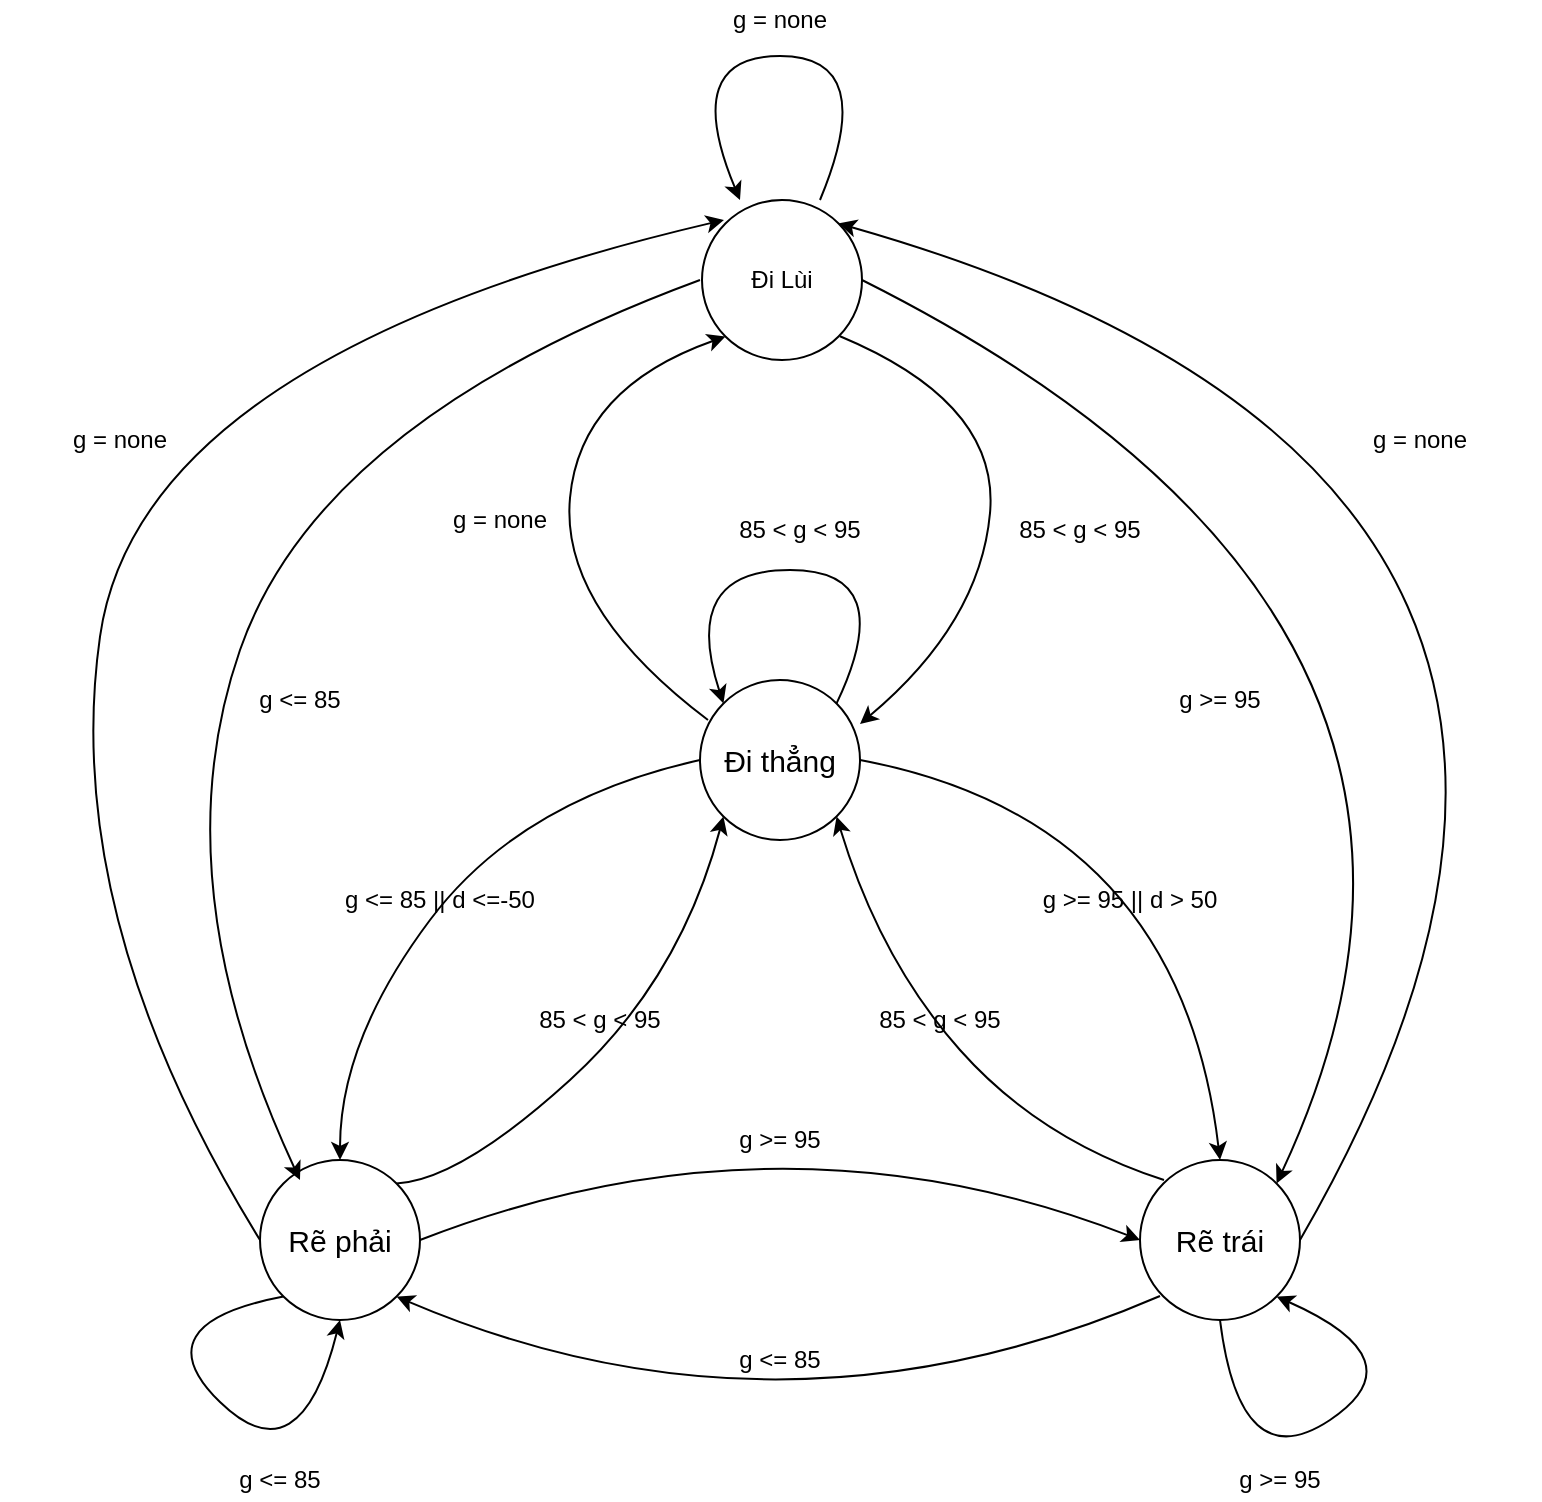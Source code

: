 <mxfile version="14.8.0" type="github">
  <diagram id="gM6LWdryBIaIJu2o6Tqh" name="Page-1">
    <mxGraphModel dx="546" dy="774" grid="1" gridSize="10" guides="1" tooltips="1" connect="1" arrows="1" fold="1" page="1" pageScale="1" pageWidth="827" pageHeight="1169" math="0" shadow="0">
      <root>
        <mxCell id="0" />
        <mxCell id="1" parent="0" />
        <mxCell id="kot2QHPUo4j3bU3xekO4-40" value="" style="curved=1;endArrow=none;html=1;entryX=0;entryY=0.5;entryDx=0;entryDy=0;exitX=0.5;exitY=0;exitDx=0;exitDy=0;startArrow=classic;startFill=1;endFill=0;" parent="1" source="kot2QHPUo4j3bU3xekO4-44" target="kot2QHPUo4j3bU3xekO4-45" edge="1">
          <mxGeometry width="50" height="50" relative="1" as="geometry">
            <mxPoint x="1050" y="690" as="sourcePoint" />
            <mxPoint x="1190" y="570" as="targetPoint" />
            <Array as="points">
              <mxPoint x="1020" y="620" />
              <mxPoint x="1110" y="500" />
            </Array>
          </mxGeometry>
        </mxCell>
        <mxCell id="kot2QHPUo4j3bU3xekO4-41" value="" style="curved=1;endArrow=classic;html=1;exitX=1;exitY=0;exitDx=0;exitDy=0;entryX=0;entryY=1;entryDx=0;entryDy=0;" parent="1" source="kot2QHPUo4j3bU3xekO4-44" target="kot2QHPUo4j3bU3xekO4-45" edge="1">
          <mxGeometry width="50" height="50" relative="1" as="geometry">
            <mxPoint x="1060" y="710" as="sourcePoint" />
            <mxPoint x="1220" y="590" as="targetPoint" />
            <Array as="points">
              <mxPoint x="1080" y="690" />
              <mxPoint x="1190" y="590" />
            </Array>
          </mxGeometry>
        </mxCell>
        <mxCell id="kot2QHPUo4j3bU3xekO4-42" value="" style="curved=1;endArrow=none;html=1;exitX=1;exitY=1;exitDx=0;exitDy=0;startArrow=classic;startFill=1;endFill=0;" parent="1" source="kot2QHPUo4j3bU3xekO4-44" edge="1">
          <mxGeometry width="50" height="50" relative="1" as="geometry">
            <mxPoint x="1040" y="750" as="sourcePoint" />
            <mxPoint x="1430" y="748" as="targetPoint" />
            <Array as="points">
              <mxPoint x="1240" y="830" />
            </Array>
          </mxGeometry>
        </mxCell>
        <mxCell id="kot2QHPUo4j3bU3xekO4-43" value="" style="curved=1;endArrow=none;html=1;entryX=1;entryY=0.5;entryDx=0;entryDy=0;exitX=0.5;exitY=0;exitDx=0;exitDy=0;startArrow=classic;startFill=1;endFill=0;" parent="1" source="kot2QHPUo4j3bU3xekO4-46" target="kot2QHPUo4j3bU3xekO4-45" edge="1">
          <mxGeometry width="50" height="50" relative="1" as="geometry">
            <mxPoint x="1440" y="680" as="sourcePoint" />
            <mxPoint x="1300" y="560" as="targetPoint" />
            <Array as="points">
              <mxPoint x="1440" y="510" />
            </Array>
          </mxGeometry>
        </mxCell>
        <mxCell id="kot2QHPUo4j3bU3xekO4-44" value="&lt;font style=&quot;font-size: 15px&quot;&gt;Rẽ phải&lt;/font&gt;" style="ellipse;whiteSpace=wrap;html=1;aspect=fixed;" parent="1" vertex="1">
          <mxGeometry x="980" y="680" width="80" height="80" as="geometry" />
        </mxCell>
        <mxCell id="kot2QHPUo4j3bU3xekO4-45" value="&lt;span style=&quot;font-size: 15px&quot;&gt;Đi thẳng&lt;/span&gt;" style="ellipse;whiteSpace=wrap;html=1;aspect=fixed;" parent="1" vertex="1">
          <mxGeometry x="1200" y="440" width="80" height="80" as="geometry" />
        </mxCell>
        <mxCell id="kot2QHPUo4j3bU3xekO4-46" value="&lt;font style=&quot;font-size: 15px&quot;&gt;Rẽ trái&lt;/font&gt;" style="ellipse;whiteSpace=wrap;html=1;aspect=fixed;" parent="1" vertex="1">
          <mxGeometry x="1420" y="680" width="80" height="80" as="geometry" />
        </mxCell>
        <mxCell id="kot2QHPUo4j3bU3xekO4-47" value="" style="curved=1;endArrow=classic;html=1;entryX=1;entryY=1;entryDx=0;entryDy=0;" parent="1" target="kot2QHPUo4j3bU3xekO4-45" edge="1">
          <mxGeometry width="50" height="50" relative="1" as="geometry">
            <mxPoint x="1432" y="690" as="sourcePoint" />
            <mxPoint x="1273.436" y="510.004" as="targetPoint" />
            <Array as="points">
              <mxPoint x="1370" y="670" />
              <mxPoint x="1290" y="580" />
            </Array>
          </mxGeometry>
        </mxCell>
        <mxCell id="kot2QHPUo4j3bU3xekO4-48" value="" style="curved=1;endArrow=classic;html=1;entryX=0;entryY=0.5;entryDx=0;entryDy=0;exitX=0.5;exitY=1;exitDx=0;exitDy=0;" parent="1" target="kot2QHPUo4j3bU3xekO4-46" edge="1">
          <mxGeometry width="50" height="50" relative="1" as="geometry">
            <mxPoint x="1060" y="720" as="sourcePoint" />
            <mxPoint x="1460" y="720" as="targetPoint" />
            <Array as="points">
              <mxPoint x="1240" y="650" />
            </Array>
          </mxGeometry>
        </mxCell>
        <mxCell id="kot2QHPUo4j3bU3xekO4-49" value="g &amp;lt;= 85 || d &amp;lt;=-50" style="text;html=1;strokeColor=none;fillColor=none;align=center;verticalAlign=middle;whiteSpace=wrap;rounded=0;" parent="1" vertex="1">
          <mxGeometry x="1010" y="540" width="120" height="20" as="geometry" />
        </mxCell>
        <mxCell id="kot2QHPUo4j3bU3xekO4-50" value="g &amp;gt;= 95" style="text;html=1;strokeColor=none;fillColor=none;align=center;verticalAlign=middle;whiteSpace=wrap;rounded=0;" parent="1" vertex="1">
          <mxGeometry x="1200" y="660" width="80" height="20" as="geometry" />
        </mxCell>
        <mxCell id="kot2QHPUo4j3bU3xekO4-51" value="85 &amp;lt; g &amp;lt; 95" style="text;html=1;strokeColor=none;fillColor=none;align=center;verticalAlign=middle;whiteSpace=wrap;rounded=0;" parent="1" vertex="1">
          <mxGeometry x="1090" y="600" width="120" height="20" as="geometry" />
        </mxCell>
        <mxCell id="kot2QHPUo4j3bU3xekO4-52" value="g &amp;gt;= 95 || d &amp;gt; 50" style="text;html=1;strokeColor=none;fillColor=none;align=center;verticalAlign=middle;whiteSpace=wrap;rounded=0;" parent="1" vertex="1">
          <mxGeometry x="1370" y="540" width="90" height="20" as="geometry" />
        </mxCell>
        <mxCell id="kot2QHPUo4j3bU3xekO4-53" value="85 &amp;lt; g &amp;lt; 95" style="text;html=1;strokeColor=none;fillColor=none;align=center;verticalAlign=middle;whiteSpace=wrap;rounded=0;" parent="1" vertex="1">
          <mxGeometry x="1260" y="600" width="120" height="20" as="geometry" />
        </mxCell>
        <mxCell id="kot2QHPUo4j3bU3xekO4-54" value="g &amp;lt;= 85" style="text;html=1;strokeColor=none;fillColor=none;align=center;verticalAlign=middle;whiteSpace=wrap;rounded=0;" parent="1" vertex="1">
          <mxGeometry x="1180" y="770" width="120" height="20" as="geometry" />
        </mxCell>
        <mxCell id="kot2QHPUo4j3bU3xekO4-59" value="" style="curved=1;endArrow=classic;html=1;entryX=0;entryY=0;entryDx=0;entryDy=0;exitX=1;exitY=0;exitDx=0;exitDy=0;" parent="1" source="kot2QHPUo4j3bU3xekO4-45" target="kot2QHPUo4j3bU3xekO4-45" edge="1">
          <mxGeometry width="50" height="50" relative="1" as="geometry">
            <mxPoint x="1280.004" y="448.284" as="sourcePoint" />
            <mxPoint x="1291.72" y="420" as="targetPoint" />
            <Array as="points">
              <mxPoint x="1300" y="385" />
              <mxPoint x="1190" y="385" />
            </Array>
          </mxGeometry>
        </mxCell>
        <mxCell id="kot2QHPUo4j3bU3xekO4-60" value="" style="curved=1;endArrow=classic;html=1;exitX=0.5;exitY=1;exitDx=0;exitDy=0;entryX=1;entryY=1;entryDx=0;entryDy=0;" parent="1" source="kot2QHPUo4j3bU3xekO4-46" target="kot2QHPUo4j3bU3xekO4-46" edge="1">
          <mxGeometry width="50" height="50" relative="1" as="geometry">
            <mxPoint x="1490.004" y="753.284" as="sourcePoint" />
            <mxPoint x="1502" y="720" as="targetPoint" />
            <Array as="points">
              <mxPoint x="1470" y="840" />
              <mxPoint x="1560" y="780" />
            </Array>
          </mxGeometry>
        </mxCell>
        <mxCell id="kot2QHPUo4j3bU3xekO4-61" value="" style="curved=1;endArrow=classic;html=1;exitX=0;exitY=1;exitDx=0;exitDy=0;" parent="1" source="kot2QHPUo4j3bU3xekO4-44" edge="1">
          <mxGeometry width="50" height="50" relative="1" as="geometry">
            <mxPoint x="910.004" y="743.284" as="sourcePoint" />
            <mxPoint x="1020" y="760" as="targetPoint" />
            <Array as="points">
              <mxPoint x="920" y="762" />
              <mxPoint x="1000" y="840" />
            </Array>
          </mxGeometry>
        </mxCell>
        <mxCell id="kot2QHPUo4j3bU3xekO4-65" value="85 &amp;lt; g &amp;lt; 95" style="text;html=1;strokeColor=none;fillColor=none;align=center;verticalAlign=middle;whiteSpace=wrap;rounded=0;" parent="1" vertex="1">
          <mxGeometry x="1190" y="355" width="120" height="20" as="geometry" />
        </mxCell>
        <mxCell id="kot2QHPUo4j3bU3xekO4-66" value="g &amp;gt;= 95" style="text;html=1;strokeColor=none;fillColor=none;align=center;verticalAlign=middle;whiteSpace=wrap;rounded=0;" parent="1" vertex="1">
          <mxGeometry x="1450" y="830" width="80" height="20" as="geometry" />
        </mxCell>
        <mxCell id="kot2QHPUo4j3bU3xekO4-67" value="g &amp;lt;= 85" style="text;html=1;strokeColor=none;fillColor=none;align=center;verticalAlign=middle;whiteSpace=wrap;rounded=0;" parent="1" vertex="1">
          <mxGeometry x="930" y="830" width="120" height="20" as="geometry" />
        </mxCell>
        <mxCell id="f0dfij-ksAXlXE298w6b-17" value="Đi Lùi" style="ellipse;whiteSpace=wrap;html=1;aspect=fixed;" parent="1" vertex="1">
          <mxGeometry x="1201" y="200" width="80" height="80" as="geometry" />
        </mxCell>
        <mxCell id="f0dfij-ksAXlXE298w6b-18" value="" style="curved=1;endArrow=none;html=1;entryX=1;entryY=0.5;entryDx=0;entryDy=0;exitX=1;exitY=0;exitDx=0;exitDy=0;endFill=0;startArrow=classic;startFill=1;" parent="1" source="f0dfij-ksAXlXE298w6b-17" target="kot2QHPUo4j3bU3xekO4-46" edge="1">
          <mxGeometry width="50" height="50" relative="1" as="geometry">
            <mxPoint x="1280.004" y="239.996" as="sourcePoint" />
            <mxPoint x="1511.72" y="748.28" as="targetPoint" />
            <Array as="points">
              <mxPoint x="1720" y="340" />
            </Array>
          </mxGeometry>
        </mxCell>
        <mxCell id="f0dfij-ksAXlXE298w6b-19" value="" style="curved=1;endArrow=classic;html=1;entryX=1;entryY=0;entryDx=0;entryDy=0;exitX=1;exitY=0.5;exitDx=0;exitDy=0;" parent="1" source="f0dfij-ksAXlXE298w6b-17" target="kot2QHPUo4j3bU3xekO4-46" edge="1">
          <mxGeometry width="50" height="50" relative="1" as="geometry">
            <mxPoint x="1280" y="270" as="sourcePoint" />
            <mxPoint x="1488.284" y="721.716" as="targetPoint" />
            <Array as="points">
              <mxPoint x="1620" y="410" />
            </Array>
          </mxGeometry>
        </mxCell>
        <mxCell id="f0dfij-ksAXlXE298w6b-20" value="" style="curved=1;endArrow=classic;html=1;exitX=0.75;exitY=0.025;exitDx=0;exitDy=0;exitPerimeter=0;" parent="1" edge="1">
          <mxGeometry width="50" height="50" relative="1" as="geometry">
            <mxPoint x="1260" y="200" as="sourcePoint" />
            <mxPoint x="1220" y="200" as="targetPoint" />
            <Array as="points">
              <mxPoint x="1290" y="128" />
              <mxPoint x="1190" y="128" />
            </Array>
          </mxGeometry>
        </mxCell>
        <mxCell id="f0dfij-ksAXlXE298w6b-21" value="" style="curved=1;endArrow=classic;html=1;entryX=0;entryY=1;entryDx=0;entryDy=0;exitX=0.05;exitY=0.325;exitDx=0;exitDy=0;exitPerimeter=0;" parent="1" target="f0dfij-ksAXlXE298w6b-17" edge="1">
          <mxGeometry width="50" height="50" relative="1" as="geometry">
            <mxPoint x="1204" y="460" as="sourcePoint" />
            <mxPoint x="1211.716" y="262.284" as="targetPoint" />
            <Array as="points">
              <mxPoint x="1130" y="404" />
              <mxPoint x="1140" y="294" />
            </Array>
          </mxGeometry>
        </mxCell>
        <mxCell id="f0dfij-ksAXlXE298w6b-22" value="" style="curved=1;endArrow=none;html=1;entryX=1;entryY=1;entryDx=0;entryDy=0;startArrow=classic;startFill=1;endFill=0;" parent="1" edge="1">
          <mxGeometry width="50" height="50" relative="1" as="geometry">
            <mxPoint x="1280" y="462" as="sourcePoint" />
            <mxPoint x="1270.004" y="268.144" as="targetPoint" />
            <Array as="points">
              <mxPoint x="1340" y="411.58" />
              <mxPoint x="1350" y="301.58" />
            </Array>
          </mxGeometry>
        </mxCell>
        <mxCell id="f0dfij-ksAXlXE298w6b-23" value="" style="curved=1;endArrow=classic;html=1;exitX=0;exitY=0.5;exitDx=0;exitDy=0;" parent="1" source="kot2QHPUo4j3bU3xekO4-44" edge="1">
          <mxGeometry width="50" height="50" relative="1" as="geometry">
            <mxPoint x="980" y="718.28" as="sourcePoint" />
            <mxPoint x="1212" y="210" as="targetPoint" />
            <Array as="points">
              <mxPoint x="880" y="558.28" />
              <mxPoint x="920" y="278.28" />
            </Array>
          </mxGeometry>
        </mxCell>
        <mxCell id="f0dfij-ksAXlXE298w6b-24" value="" style="curved=1;endArrow=none;html=1;startArrow=classic;startFill=1;endFill=0;" parent="1" edge="1">
          <mxGeometry width="50" height="50" relative="1" as="geometry">
            <mxPoint x="1000" y="690" as="sourcePoint" />
            <mxPoint x="1200" y="240" as="targetPoint" />
            <Array as="points">
              <mxPoint x="930" y="540" />
              <mxPoint x="1010" y="310" />
            </Array>
          </mxGeometry>
        </mxCell>
        <mxCell id="f0dfij-ksAXlXE298w6b-25" value="g &amp;lt;= 85" style="text;html=1;strokeColor=none;fillColor=none;align=center;verticalAlign=middle;whiteSpace=wrap;rounded=0;" parent="1" vertex="1">
          <mxGeometry x="940" y="440" width="120" height="20" as="geometry" />
        </mxCell>
        <mxCell id="f0dfij-ksAXlXE298w6b-27" value="g &amp;gt;= 95" style="text;html=1;strokeColor=none;fillColor=none;align=center;verticalAlign=middle;whiteSpace=wrap;rounded=0;" parent="1" vertex="1">
          <mxGeometry x="1420" y="440" width="80" height="20" as="geometry" />
        </mxCell>
        <mxCell id="f0dfij-ksAXlXE298w6b-29" value="g = none" style="text;html=1;strokeColor=none;fillColor=none;align=center;verticalAlign=middle;whiteSpace=wrap;rounded=0;" parent="1" vertex="1">
          <mxGeometry x="1180" y="100" width="120" height="20" as="geometry" />
        </mxCell>
        <mxCell id="f0dfij-ksAXlXE298w6b-30" value="g = none" style="text;html=1;strokeColor=none;fillColor=none;align=center;verticalAlign=middle;whiteSpace=wrap;rounded=0;" parent="1" vertex="1">
          <mxGeometry x="850" y="310" width="120" height="20" as="geometry" />
        </mxCell>
        <mxCell id="f0dfij-ksAXlXE298w6b-31" value="g = none" style="text;html=1;strokeColor=none;fillColor=none;align=center;verticalAlign=middle;whiteSpace=wrap;rounded=0;" parent="1" vertex="1">
          <mxGeometry x="1500" y="310" width="120" height="20" as="geometry" />
        </mxCell>
        <mxCell id="f0dfij-ksAXlXE298w6b-32" value="g = none" style="text;html=1;strokeColor=none;fillColor=none;align=center;verticalAlign=middle;whiteSpace=wrap;rounded=0;" parent="1" vertex="1">
          <mxGeometry x="1040" y="350" width="120" height="20" as="geometry" />
        </mxCell>
        <mxCell id="f0dfij-ksAXlXE298w6b-33" value="85 &amp;lt; g &amp;lt; 95" style="text;html=1;strokeColor=none;fillColor=none;align=center;verticalAlign=middle;whiteSpace=wrap;rounded=0;" parent="1" vertex="1">
          <mxGeometry x="1330" y="355" width="120" height="20" as="geometry" />
        </mxCell>
      </root>
    </mxGraphModel>
  </diagram>
</mxfile>
